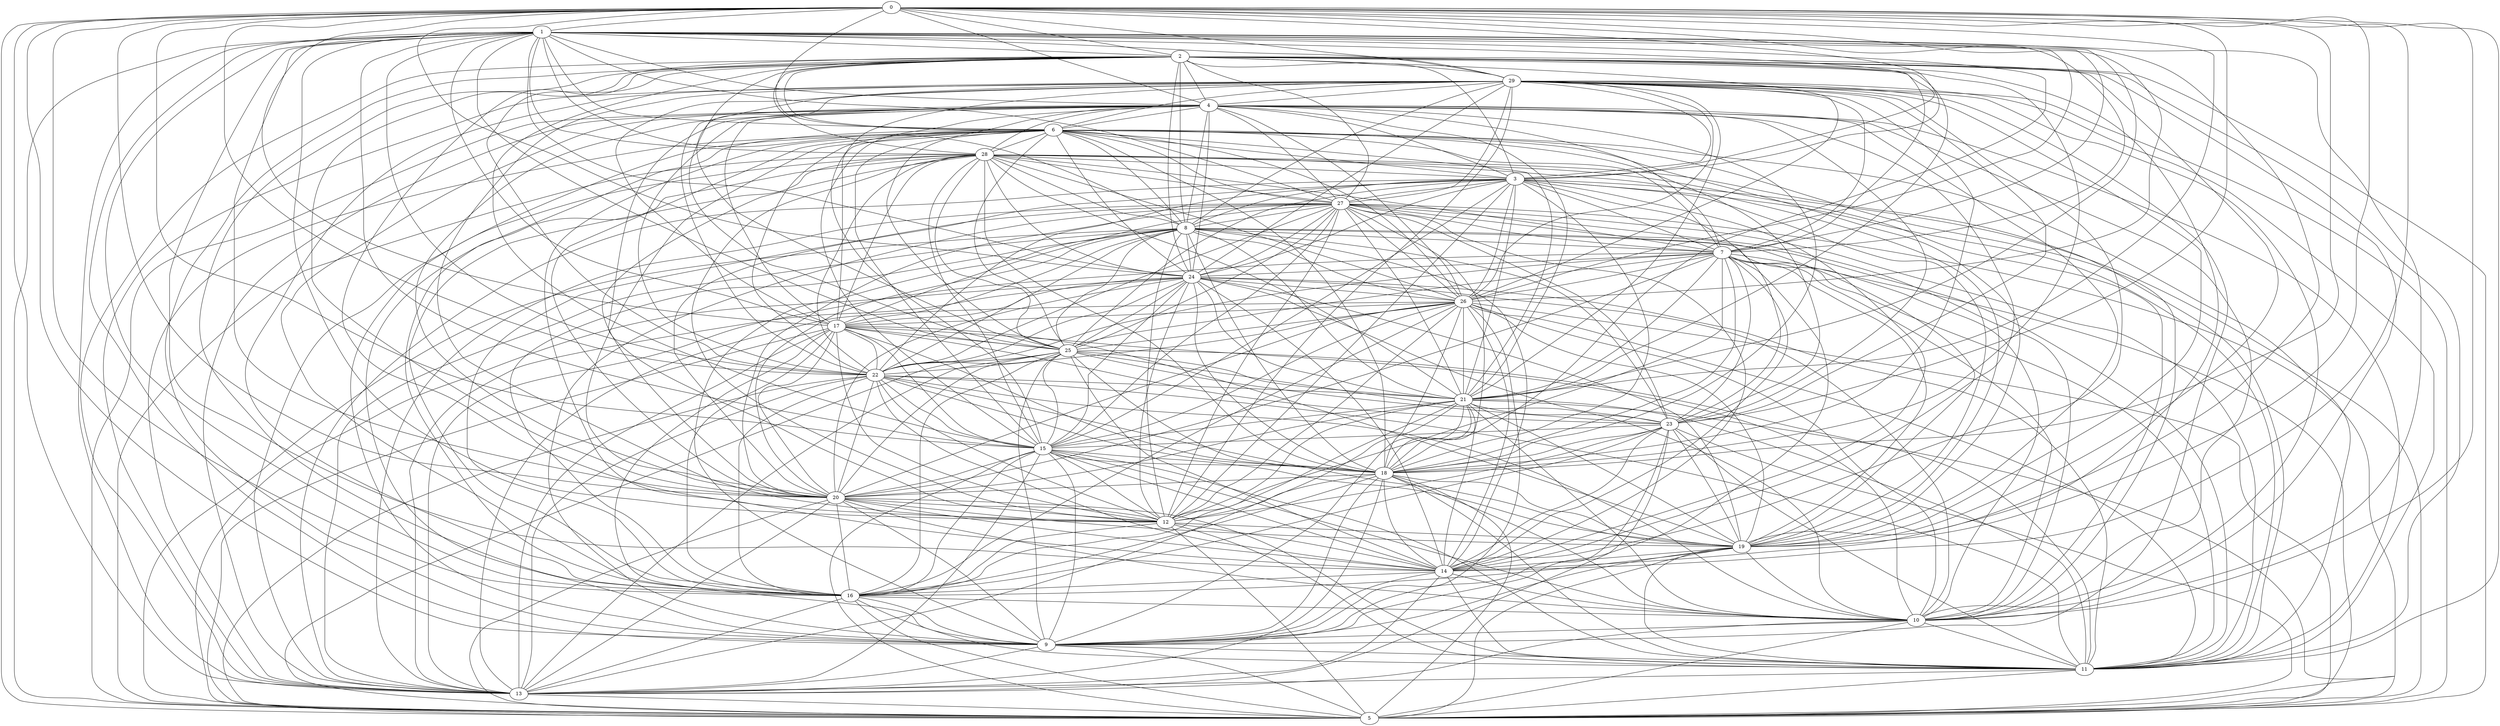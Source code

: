 graph {
	0 [label=0]
	1 [label=1]
	2 [label=2]
	3 [label=3]
	4 [label=4]
	5 [label=5]
	6 [label=6]
	7 [label=7]
	8 [label=8]
	9 [label=9]
	10 [label=10]
	11 [label=11]
	12 [label=12]
	13 [label=13]
	14 [label=14]
	15 [label=15]
	16 [label=16]
	17 [label=17]
	18 [label=18]
	19 [label=19]
	20 [label=20]
	21 [label=21]
	22 [label=22]
	23 [label=23]
	24 [label=24]
	25 [label=25]
	26 [label=26]
	27 [label=27]
	28 [label=28]
	29 [label=29]
	0 -- 1
	0 -- 3
	0 -- 4
	0 -- 7
	0 -- 9
	0 -- 10
	0 -- 11
	0 -- 15
	0 -- 17
	0 -- 18
	0 -- 20
	0 -- 21
	0 -- 23
	0 -- 24
	0 -- 26
	0 -- 29
	1 -- 2
	1 -- 3
	1 -- 4
	1 -- 5
	1 -- 6
	1 -- 8
	1 -- 9
	1 -- 10
	1 -- 12
	1 -- 14
	1 -- 15
	1 -- 17
	1 -- 18
	1 -- 20
	1 -- 22
	1 -- 24
	1 -- 25
	1 -- 26
	1 -- 27
	1 -- 28
	1 -- 29
	2 -- 0
	2 -- 3
	2 -- 4
	2 -- 5
	2 -- 6
	2 -- 7
	2 -- 8
	2 -- 10
	2 -- 11
	2 -- 13
	2 -- 16
	2 -- 19
	2 -- 20
	2 -- 22
	2 -- 25
	2 -- 27
	2 -- 28
	2 -- 29
	3 -- 4
	3 -- 5
	3 -- 6
	3 -- 8
	3 -- 11
	3 -- 13
	3 -- 14
	3 -- 18
	3 -- 20
	3 -- 22
	3 -- 23
	3 -- 24
	3 -- 25
	3 -- 26
	3 -- 27
	3 -- 29
	4 -- 6
	4 -- 8
	4 -- 10
	4 -- 11
	4 -- 12
	4 -- 13
	4 -- 16
	4 -- 18
	4 -- 19
	4 -- 20
	4 -- 22
	4 -- 24
	4 -- 25
	4 -- 26
	4 -- 27
	4 -- 28
	5 -- 0
	5 -- 4
	5 -- 7
	5 -- 8
	5 -- 9
	5 -- 10
	5 -- 11
	5 -- 12
	5 -- 15
	5 -- 16
	5 -- 17
	5 -- 18
	5 -- 19
	5 -- 20
	5 -- 21
	5 -- 22
	5 -- 23
	5 -- 24
	5 -- 25
	5 -- 26
	5 -- 27
	5 -- 28
	5 -- 29
	6 -- 0
	6 -- 7
	6 -- 8
	6 -- 9
	6 -- 10
	6 -- 12
	6 -- 13
	6 -- 14
	6 -- 15
	6 -- 16
	6 -- 18
	6 -- 19
	6 -- 20
	6 -- 21
	6 -- 22
	6 -- 24
	6 -- 25
	6 -- 26
	6 -- 27
	6 -- 28
	6 -- 29
	7 -- 1
	7 -- 3
	7 -- 4
	7 -- 10
	7 -- 11
	7 -- 12
	7 -- 14
	7 -- 18
	7 -- 19
	7 -- 20
	7 -- 22
	7 -- 23
	7 -- 24
	7 -- 27
	7 -- 29
	8 -- 7
	8 -- 9
	8 -- 10
	8 -- 11
	8 -- 12
	8 -- 13
	8 -- 16
	8 -- 17
	8 -- 21
	8 -- 22
	8 -- 24
	8 -- 25
	9 -- 2
	9 -- 7
	9 -- 11
	9 -- 14
	9 -- 15
	9 -- 16
	9 -- 17
	9 -- 18
	9 -- 19
	9 -- 20
	9 -- 21
	9 -- 23
	9 -- 26
	9 -- 27
	9 -- 29
	10 -- 9
	10 -- 11
	10 -- 13
	10 -- 14
	10 -- 15
	10 -- 17
	10 -- 18
	10 -- 19
	10 -- 21
	10 -- 24
	10 -- 25
	11 -- 6
	11 -- 12
	11 -- 13
	11 -- 14
	11 -- 15
	11 -- 16
	11 -- 18
	11 -- 22
	11 -- 23
	11 -- 24
	11 -- 25
	11 -- 26
	11 -- 27
	11 -- 28
	12 -- 2
	12 -- 3
	12 -- 14
	12 -- 16
	12 -- 17
	12 -- 18
	12 -- 19
	12 -- 21
	12 -- 22
	12 -- 23
	12 -- 27
	13 -- 0
	13 -- 1
	13 -- 5
	13 -- 7
	13 -- 9
	13 -- 14
	13 -- 15
	13 -- 16
	13 -- 18
	13 -- 20
	13 -- 21
	13 -- 22
	13 -- 23
	13 -- 24
	13 -- 25
	13 -- 26
	13 -- 28
	13 -- 29
	14 -- 0
	14 -- 2
	14 -- 4
	14 -- 8
	14 -- 15
	14 -- 16
	14 -- 18
	14 -- 20
	14 -- 21
	14 -- 22
	14 -- 23
	14 -- 24
	14 -- 25
	14 -- 26
	14 -- 27
	14 -- 29
	15 -- 2
	15 -- 3
	15 -- 4
	15 -- 12
	15 -- 16
	15 -- 17
	15 -- 18
	15 -- 21
	15 -- 24
	15 -- 25
	15 -- 27
	15 -- 28
	15 -- 29
	16 -- 0
	16 -- 1
	16 -- 10
	16 -- 17
	16 -- 18
	16 -- 19
	16 -- 20
	16 -- 22
	16 -- 23
	16 -- 25
	16 -- 26
	16 -- 27
	16 -- 28
	16 -- 29
	17 -- 4
	17 -- 6
	17 -- 13
	17 -- 18
	17 -- 19
	17 -- 20
	17 -- 22
	17 -- 23
	17 -- 24
	17 -- 25
	17 -- 27
	17 -- 29
	18 -- 2
	18 -- 8
	18 -- 20
	18 -- 22
	18 -- 23
	18 -- 24
	18 -- 25
	18 -- 26
	18 -- 27
	18 -- 28
	18 -- 29
	19 -- 0
	19 -- 1
	19 -- 3
	19 -- 11
	19 -- 14
	19 -- 15
	19 -- 18
	19 -- 20
	19 -- 23
	19 -- 24
	19 -- 26
	19 -- 27
	19 -- 28
	19 -- 29
	20 -- 8
	20 -- 10
	20 -- 11
	20 -- 12
	20 -- 15
	20 -- 22
	20 -- 25
	20 -- 26
	20 -- 28
	21 -- 1
	21 -- 2
	21 -- 3
	21 -- 4
	21 -- 7
	21 -- 11
	21 -- 16
	21 -- 18
	21 -- 19
	21 -- 20
	21 -- 23
	21 -- 24
	21 -- 25
	21 -- 26
	21 -- 28
	21 -- 29
	22 -- 0
	22 -- 10
	22 -- 15
	22 -- 19
	22 -- 21
	22 -- 24
	22 -- 26
	22 -- 27
	22 -- 29
	23 -- 4
	23 -- 6
	23 -- 8
	23 -- 15
	23 -- 25
	24 -- 2
	24 -- 12
	24 -- 20
	24 -- 23
	24 -- 25
	24 -- 26
	25 -- 7
	25 -- 9
	25 -- 22
	25 -- 26
	25 -- 27
	26 -- 2
	26 -- 7
	26 -- 8
	26 -- 10
	26 -- 12
	26 -- 15
	26 -- 17
	26 -- 27
	26 -- 28
	26 -- 29
	27 -- 8
	27 -- 10
	27 -- 13
	27 -- 20
	27 -- 21
	27 -- 23
	27 -- 24
	27 -- 29
	28 -- 3
	28 -- 7
	28 -- 8
	28 -- 9
	28 -- 10
	28 -- 12
	28 -- 17
	28 -- 22
	28 -- 24
	28 -- 25
	28 -- 27
	29 -- 4
	29 -- 8
	29 -- 10
	29 -- 11
	29 -- 12
	29 -- 20
	29 -- 23
	29 -- 24
	29 -- 25
}